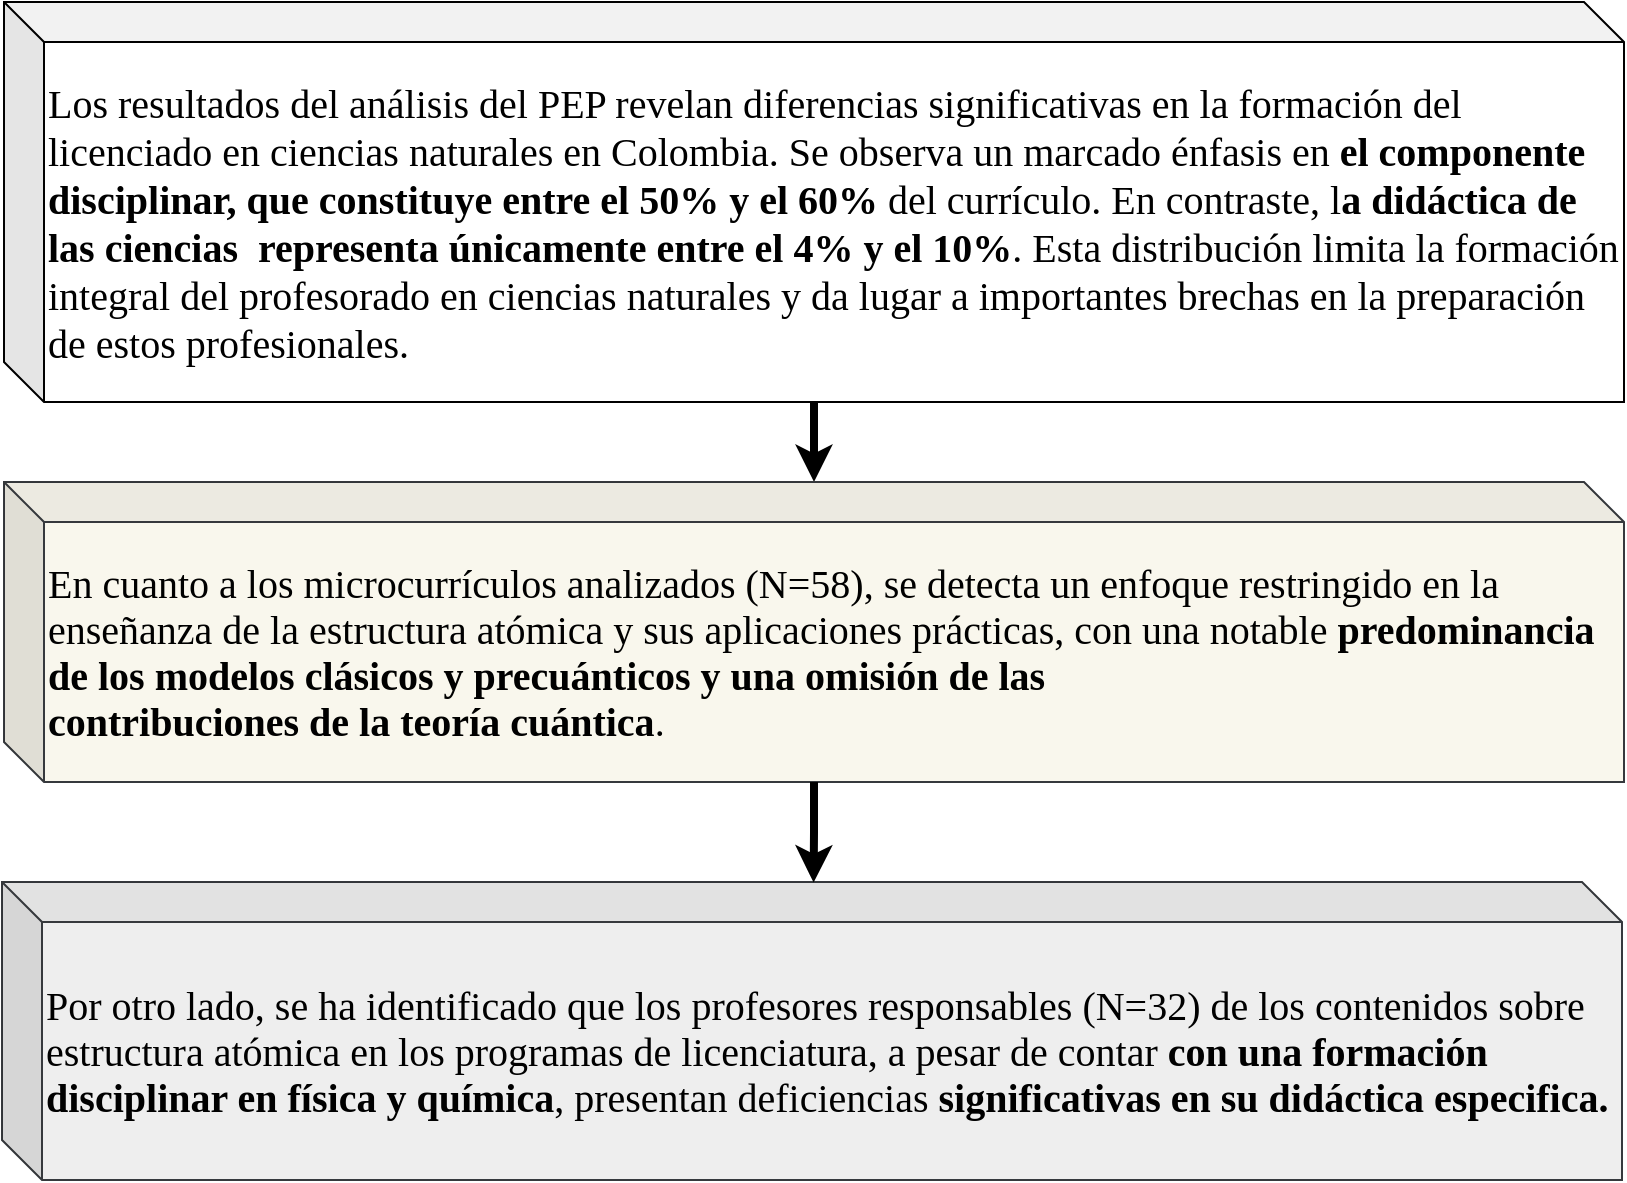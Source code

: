 <mxfile version="26.0.14">
  <diagram name="Página-1" id="dgHIPAIO7TdHuas4nAJ2">
    <mxGraphModel dx="1222" dy="628" grid="1" gridSize="10" guides="1" tooltips="1" connect="1" arrows="1" fold="1" page="1" pageScale="1" pageWidth="827" pageHeight="1169" math="0" shadow="0">
      <root>
        <mxCell id="0" />
        <mxCell id="1" parent="0" />
        <mxCell id="8NgZ1bUtuJQNJMLmi6EY-6" value="" style="edgeStyle=orthogonalEdgeStyle;rounded=0;orthogonalLoop=1;jettySize=auto;html=1;strokeWidth=4;" parent="1" source="8NgZ1bUtuJQNJMLmi6EY-3" target="8NgZ1bUtuJQNJMLmi6EY-4" edge="1">
          <mxGeometry relative="1" as="geometry" />
        </mxCell>
        <mxCell id="8NgZ1bUtuJQNJMLmi6EY-3" value="&lt;div&gt;Los resultados del análisis del PEP revelan diferencias significativas en la formación del licenciado en ciencias naturales en Colombia. Se observa un marcado énfasis en &lt;b&gt;el componente disciplinar, que constituye entre el 50% y el 60%&lt;/b&gt; del currículo. En contraste, l&lt;b&gt;a didáctica de las ciencias&amp;nbsp; representa únicamente entre el 4% y el 10%&lt;/b&gt;. Esta distribución limita la formación integral del profesorado en ciencias naturales y da lugar a importantes brechas en la preparación de estos profesionales.&lt;/div&gt;" style="shape=cube;whiteSpace=wrap;html=1;boundedLbl=1;backgroundOutline=1;darkOpacity=0.05;darkOpacity2=0.1;fontSize=20;align=left;fontFamily=Verdana;" parent="1" vertex="1">
          <mxGeometry x="10" y="40" width="810" height="200" as="geometry" />
        </mxCell>
        <mxCell id="8NgZ1bUtuJQNJMLmi6EY-4" value="&lt;p style=&quot;language:es-CO;line-height:normal;margin-top:0pt;margin-bottom:0pt;&lt;br/&gt;margin-left:0in&quot;&gt;&lt;font face=&quot;Verdana&quot;&gt;En cuanto a los microcurrículos analizados (N=58), se detecta un enfoque restringido en la enseñanza de la estructura atómica y sus aplicaciones prácticas, con una notable&amp;nbsp;&lt;span style=&quot;font-weight: bold;&quot;&gt;predominancia de los modelos clásicos y &lt;/span&gt;&lt;span style=&quot;font-weight: bold;&quot;&gt;precuánticos&lt;/span&gt;&lt;span style=&quot;font-weight: bold;&quot;&gt; y una omisión de las&lt;br&gt;contribuciones de la teoría cuántica&lt;/span&gt;.&amp;nbsp;&lt;/font&gt;&lt;/p&gt;" style="shape=cube;whiteSpace=wrap;html=1;boundedLbl=1;backgroundOutline=1;darkOpacity=0.05;darkOpacity2=0.1;fontSize=20;align=left;fontFamily=Verdana;fillColor=#f9f7ed;strokeColor=#36393d;" parent="1" vertex="1">
          <mxGeometry x="10" y="280" width="810" height="150" as="geometry" />
        </mxCell>
        <mxCell id="8NgZ1bUtuJQNJMLmi6EY-5" value="&lt;p style=&quot;language:es-CO;line-height:normal;margin-top:0pt;margin-bottom:0pt;&lt;br/&gt;margin-left:0in&quot;&gt;&lt;font face=&quot;Verdana&quot;&gt;Por otro lado, se ha identificado que los profesores responsables (N=32) de los contenidos sobre estructura atómica en los programas de licenciatura, a pesar de contar &lt;b&gt;con una formación disciplinar en física y química&lt;/b&gt;, presentan deficiencias &lt;b&gt;significativas en su didáctica especifica.&amp;nbsp;&lt;/b&gt;&lt;/font&gt;&lt;/p&gt;" style="shape=cube;whiteSpace=wrap;html=1;boundedLbl=1;backgroundOutline=1;darkOpacity=0.05;darkOpacity2=0.1;fontSize=20;align=left;fontFamily=Verdana;fillColor=#eeeeee;strokeColor=#36393d;" parent="1" vertex="1">
          <mxGeometry x="9" y="480" width="810" height="149" as="geometry" />
        </mxCell>
        <mxCell id="8NgZ1bUtuJQNJMLmi6EY-7" style="edgeStyle=orthogonalEdgeStyle;rounded=0;orthogonalLoop=1;jettySize=auto;html=1;entryX=0.501;entryY=0.002;entryDx=0;entryDy=0;entryPerimeter=0;strokeWidth=4;" parent="1" source="8NgZ1bUtuJQNJMLmi6EY-4" target="8NgZ1bUtuJQNJMLmi6EY-5" edge="1">
          <mxGeometry relative="1" as="geometry" />
        </mxCell>
      </root>
    </mxGraphModel>
  </diagram>
</mxfile>
